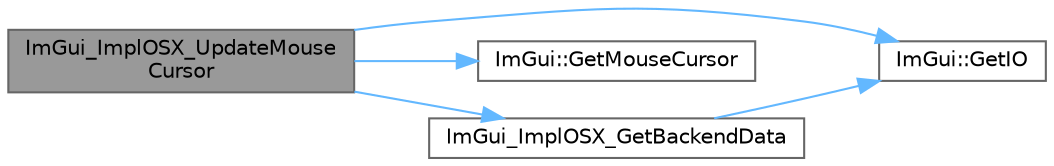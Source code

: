 digraph "ImGui_ImplOSX_UpdateMouseCursor"
{
 // LATEX_PDF_SIZE
  bgcolor="transparent";
  edge [fontname=Helvetica,fontsize=10,labelfontname=Helvetica,labelfontsize=10];
  node [fontname=Helvetica,fontsize=10,shape=box,height=0.2,width=0.4];
  rankdir="LR";
  Node1 [id="Node000001",label="ImGui_ImplOSX_UpdateMouse\lCursor",height=0.2,width=0.4,color="gray40", fillcolor="grey60", style="filled", fontcolor="black",tooltip=" "];
  Node1 -> Node2 [id="edge5_Node000001_Node000002",color="steelblue1",style="solid",tooltip=" "];
  Node2 [id="Node000002",label="ImGui::GetIO",height=0.2,width=0.4,color="grey40", fillcolor="white", style="filled",URL="$namespace_im_gui.html#a3179e560812f878f3961ce803a5d9302",tooltip=" "];
  Node1 -> Node3 [id="edge6_Node000001_Node000003",color="steelblue1",style="solid",tooltip=" "];
  Node3 [id="Node000003",label="ImGui::GetMouseCursor",height=0.2,width=0.4,color="grey40", fillcolor="white", style="filled",URL="$namespace_im_gui.html#a3b955bb840a2411f7c19ac6687d57392",tooltip=" "];
  Node1 -> Node4 [id="edge7_Node000001_Node000004",color="steelblue1",style="solid",tooltip=" "];
  Node4 [id="Node000004",label="ImGui_ImplOSX_GetBackendData",height=0.2,width=0.4,color="grey40", fillcolor="white", style="filled",URL="$imgui__impl__osx_8mm.html#affa8818676453b1aa697fc5b36b72188",tooltip=" "];
  Node4 -> Node2 [id="edge8_Node000004_Node000002",color="steelblue1",style="solid",tooltip=" "];
}
